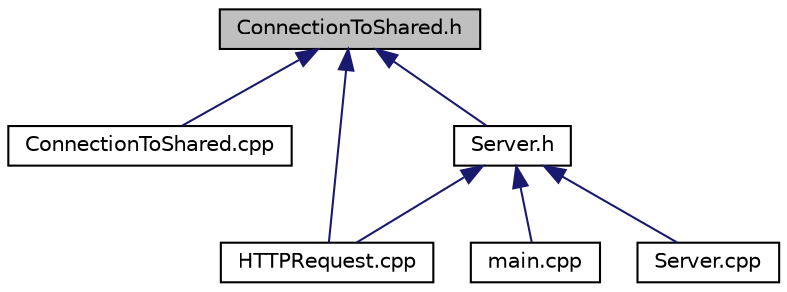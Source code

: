 digraph "ConnectionToShared.h"
{
  edge [fontname="Helvetica",fontsize="10",labelfontname="Helvetica",labelfontsize="10"];
  node [fontname="Helvetica",fontsize="10",shape=record];
  Node1 [label="ConnectionToShared.h",height=0.2,width=0.4,color="black", fillcolor="grey75", style="filled", fontcolor="black"];
  Node1 -> Node2 [dir="back",color="midnightblue",fontsize="10",style="solid"];
  Node2 [label="ConnectionToShared.cpp",height=0.2,width=0.4,color="black", fillcolor="white", style="filled",URL="$_connection_to_shared_8cpp.html"];
  Node1 -> Node3 [dir="back",color="midnightblue",fontsize="10",style="solid"];
  Node3 [label="HTTPRequest.cpp",height=0.2,width=0.4,color="black", fillcolor="white", style="filled",URL="$_h_t_t_p_request_8cpp.html"];
  Node1 -> Node4 [dir="back",color="midnightblue",fontsize="10",style="solid"];
  Node4 [label="Server.h",height=0.2,width=0.4,color="black", fillcolor="white", style="filled",URL="$_server_8h.html"];
  Node4 -> Node3 [dir="back",color="midnightblue",fontsize="10",style="solid"];
  Node4 -> Node5 [dir="back",color="midnightblue",fontsize="10",style="solid"];
  Node5 [label="main.cpp",height=0.2,width=0.4,color="black", fillcolor="white", style="filled",URL="$main_8cpp.html"];
  Node4 -> Node6 [dir="back",color="midnightblue",fontsize="10",style="solid"];
  Node6 [label="Server.cpp",height=0.2,width=0.4,color="black", fillcolor="white", style="filled",URL="$_server_8cpp.html"];
}
